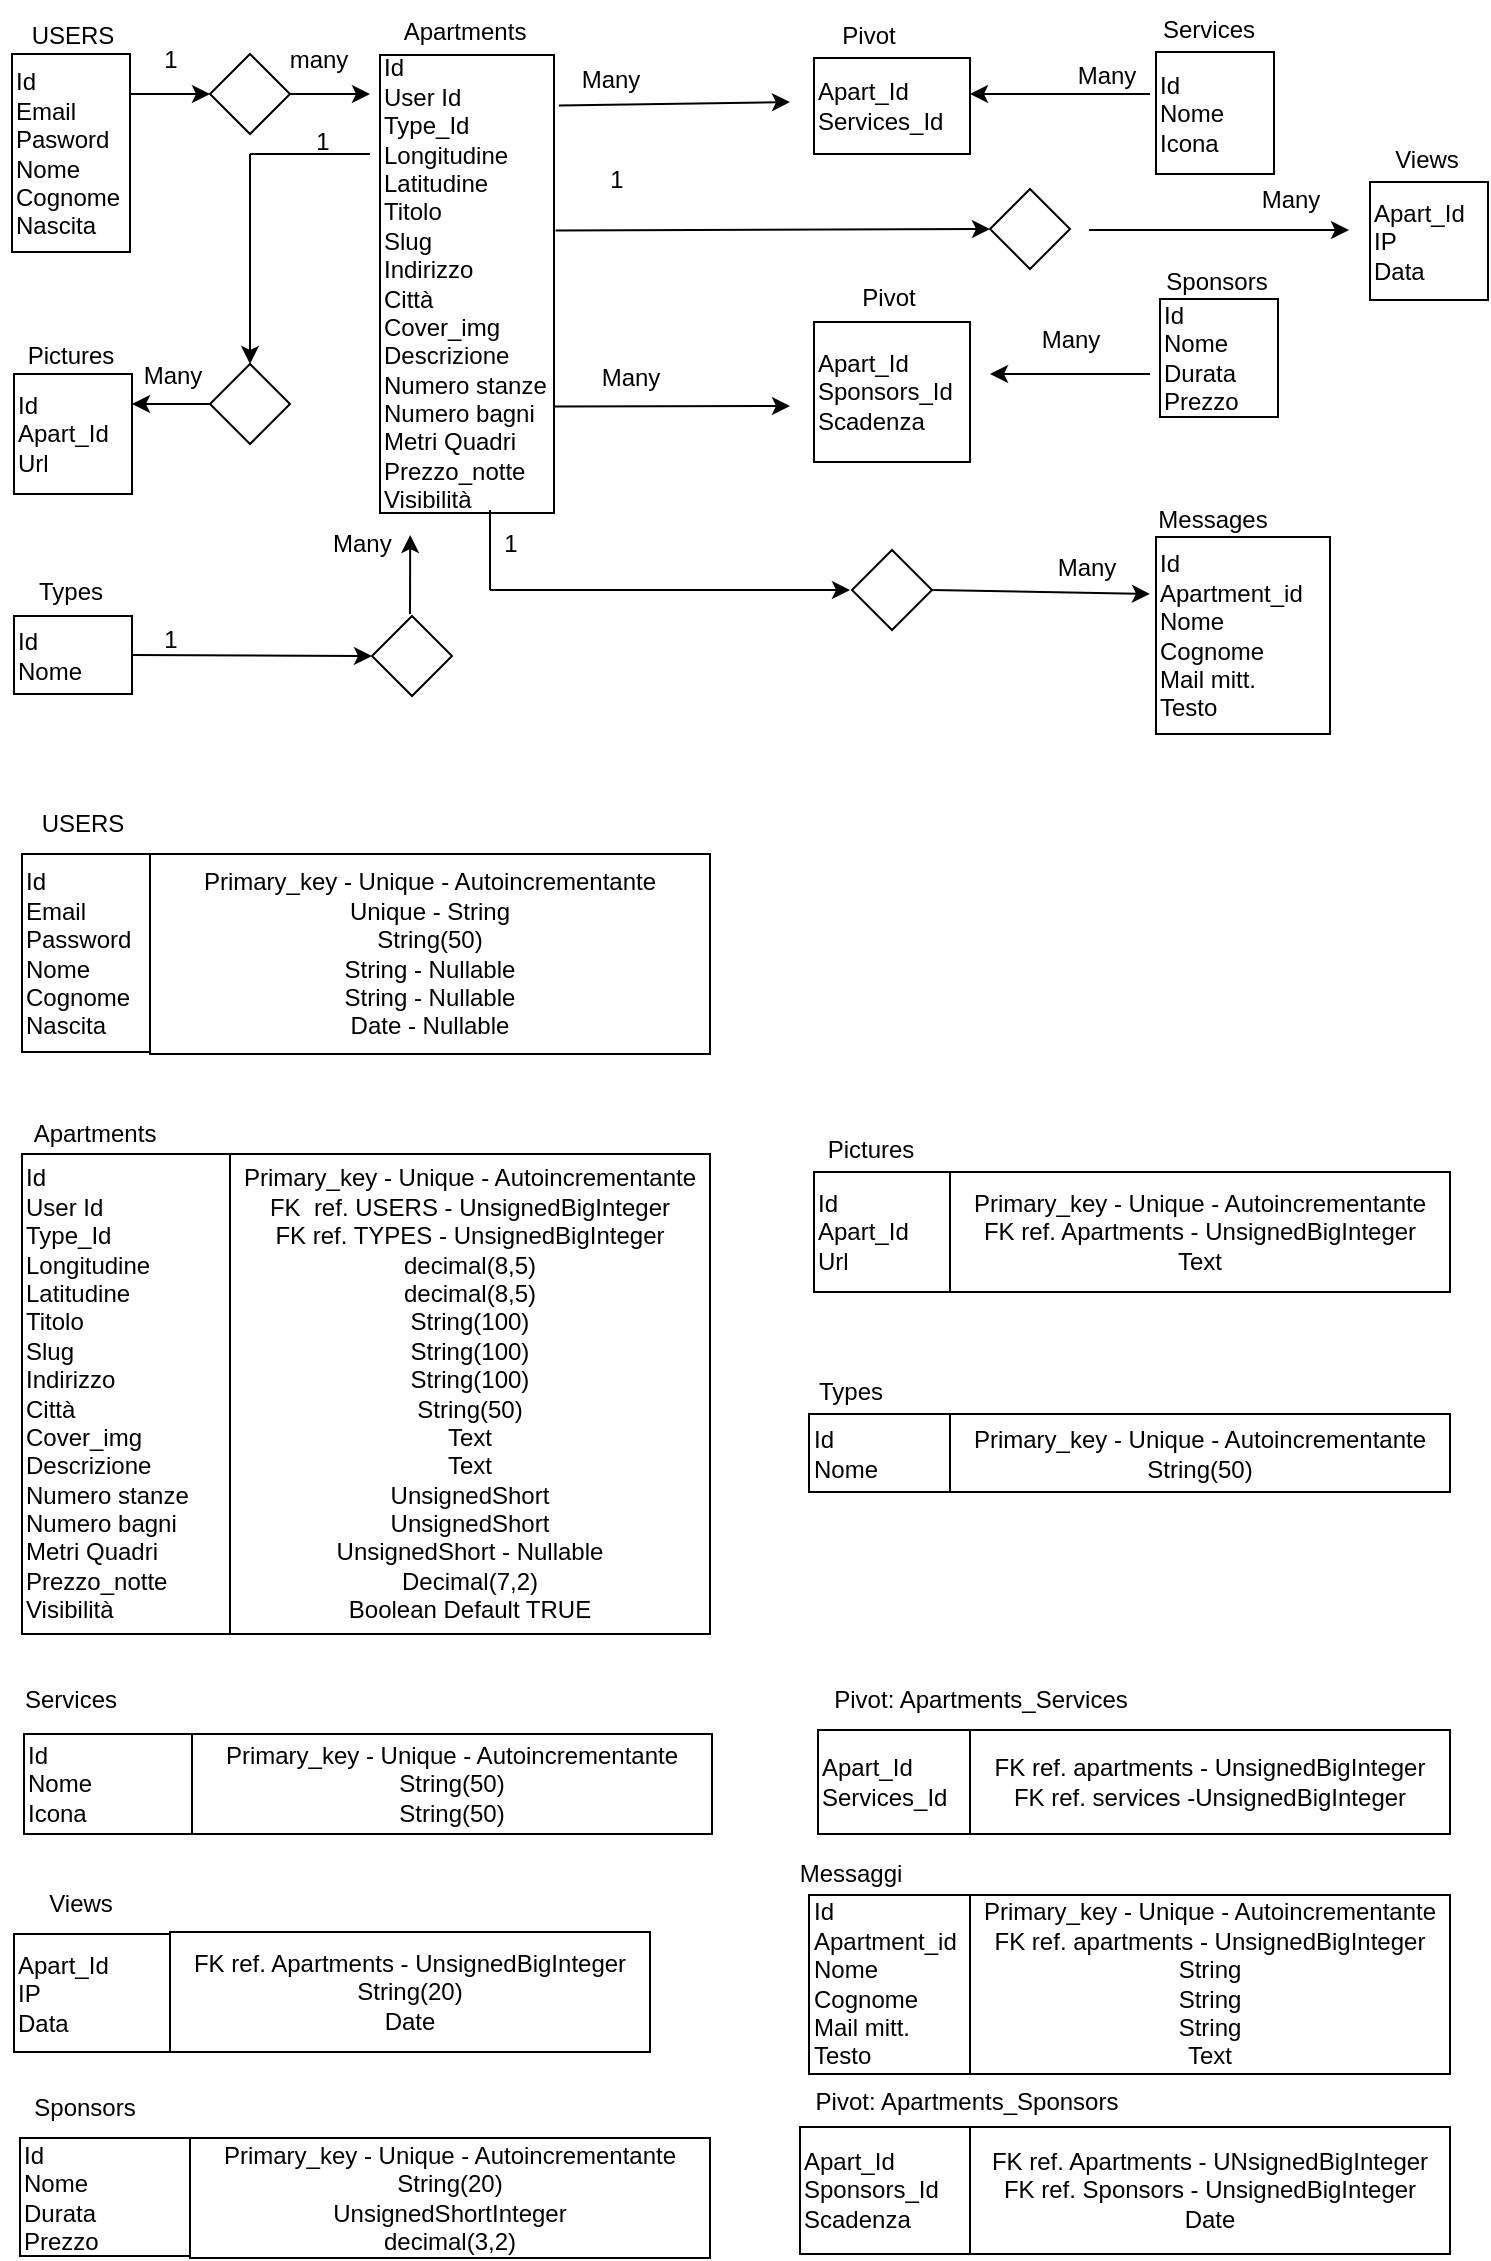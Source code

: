 <mxfile>
    <diagram name="Pagina-1" id="q5YquP0Xvr3gidAfF8Oq">
        <mxGraphModel dx="1002" dy="424" grid="1" gridSize="10" guides="1" tooltips="1" connect="1" arrows="1" fold="1" page="1" pageScale="1" pageWidth="827" pageHeight="1169" math="0" shadow="0">
            <root>
                <mxCell id="0"/>
                <mxCell id="1" parent="0"/>
                <mxCell id="GioQaZbRqYSbcylebcac-2" value="USERS" style="text;html=1;align=center;verticalAlign=middle;resizable=0;points=[];autosize=1;strokeColor=none;fillColor=none;labelBackgroundColor=none;" parent="1" vertex="1">
                    <mxGeometry x="41" y="16" width="60" height="30" as="geometry"/>
                </mxCell>
                <mxCell id="GioQaZbRqYSbcylebcac-4" value="Id&lt;br&gt;Email&lt;br&gt;Pasword&lt;br&gt;Nome&lt;br&gt;Cognome&lt;br&gt;Nascita" style="rounded=0;whiteSpace=wrap;html=1;align=left;labelBackgroundColor=none;" parent="1" vertex="1">
                    <mxGeometry x="41" y="40" width="59" height="99" as="geometry"/>
                </mxCell>
                <mxCell id="GioQaZbRqYSbcylebcac-5" value="Apartments&lt;br&gt;" style="text;html=1;align=center;verticalAlign=middle;resizable=0;points=[];autosize=1;strokeColor=none;fillColor=none;labelBackgroundColor=none;" parent="1" vertex="1">
                    <mxGeometry x="227" y="14" width="80" height="30" as="geometry"/>
                </mxCell>
                <mxCell id="GioQaZbRqYSbcylebcac-6" value="Id&lt;br&gt;User Id&lt;br&gt;Type_Id&lt;br&gt;Longitudine&lt;br&gt;Latitudine&lt;br&gt;Titolo&lt;br&gt;Slug&lt;br&gt;Indirizzo&lt;br&gt;Città&lt;br&gt;Cover_img&lt;br&gt;Descrizione&lt;br&gt;Numero stanze&lt;br&gt;Numero bagni&lt;br&gt;Metri Quadri&lt;br&gt;Prezzo_notte&lt;br&gt;Visibilità" style="rounded=0;whiteSpace=wrap;html=1;labelBackgroundColor=none;align=left;" parent="1" vertex="1">
                    <mxGeometry x="225" y="40.5" width="87" height="229" as="geometry"/>
                </mxCell>
                <mxCell id="GioQaZbRqYSbcylebcac-7" value="" style="rhombus;whiteSpace=wrap;html=1;labelBackgroundColor=none;" parent="1" vertex="1">
                    <mxGeometry x="140" y="40" width="40" height="40" as="geometry"/>
                </mxCell>
                <mxCell id="GioQaZbRqYSbcylebcac-18" value="" style="endArrow=classic;html=1;rounded=0;entryX=0;entryY=0.5;entryDx=0;entryDy=0;" parent="1" target="GioQaZbRqYSbcylebcac-7" edge="1">
                    <mxGeometry width="50" height="50" relative="1" as="geometry">
                        <mxPoint x="100" y="60" as="sourcePoint"/>
                        <mxPoint x="440" y="210" as="targetPoint"/>
                    </mxGeometry>
                </mxCell>
                <mxCell id="GioQaZbRqYSbcylebcac-19" value="" style="endArrow=classic;html=1;rounded=0;exitX=1;exitY=0.5;exitDx=0;exitDy=0;" parent="1" source="GioQaZbRqYSbcylebcac-7" edge="1">
                    <mxGeometry width="50" height="50" relative="1" as="geometry">
                        <mxPoint x="190" y="70" as="sourcePoint"/>
                        <mxPoint x="220" y="60" as="targetPoint"/>
                    </mxGeometry>
                </mxCell>
                <mxCell id="GioQaZbRqYSbcylebcac-20" value="1" style="text;html=1;align=center;verticalAlign=middle;resizable=0;points=[];autosize=1;strokeColor=none;fillColor=none;" parent="1" vertex="1">
                    <mxGeometry x="105" y="28" width="30" height="30" as="geometry"/>
                </mxCell>
                <mxCell id="GioQaZbRqYSbcylebcac-21" value="many" style="text;html=1;align=center;verticalAlign=middle;resizable=0;points=[];autosize=1;strokeColor=none;fillColor=none;" parent="1" vertex="1">
                    <mxGeometry x="169" y="28" width="50" height="30" as="geometry"/>
                </mxCell>
                <mxCell id="GioQaZbRqYSbcylebcac-22" value="Id&lt;br&gt;Apart_Id&lt;br&gt;Url" style="rounded=0;whiteSpace=wrap;html=1;align=left;labelBackgroundColor=none;" parent="1" vertex="1">
                    <mxGeometry x="42" y="200" width="59" height="60" as="geometry"/>
                </mxCell>
                <mxCell id="GioQaZbRqYSbcylebcac-23" value="Pictures" style="text;html=1;align=center;verticalAlign=middle;resizable=0;points=[];autosize=1;strokeColor=none;fillColor=none;" parent="1" vertex="1">
                    <mxGeometry x="35" y="176" width="70" height="30" as="geometry"/>
                </mxCell>
                <mxCell id="GioQaZbRqYSbcylebcac-25" value="" style="rhombus;whiteSpace=wrap;html=1;labelBackgroundColor=none;" parent="1" vertex="1">
                    <mxGeometry x="140" y="195" width="40" height="40" as="geometry"/>
                </mxCell>
                <mxCell id="GioQaZbRqYSbcylebcac-26" value="" style="endArrow=classic;html=1;rounded=0;entryX=0.5;entryY=0;entryDx=0;entryDy=0;" parent="1" target="GioQaZbRqYSbcylebcac-25" edge="1">
                    <mxGeometry width="50" height="50" relative="1" as="geometry">
                        <mxPoint x="160" y="90" as="sourcePoint"/>
                        <mxPoint x="440" y="260" as="targetPoint"/>
                    </mxGeometry>
                </mxCell>
                <mxCell id="GioQaZbRqYSbcylebcac-27" value="" style="endArrow=none;html=1;rounded=0;" parent="1" edge="1">
                    <mxGeometry width="50" height="50" relative="1" as="geometry">
                        <mxPoint x="220" y="90" as="sourcePoint"/>
                        <mxPoint x="160" y="90" as="targetPoint"/>
                    </mxGeometry>
                </mxCell>
                <mxCell id="GioQaZbRqYSbcylebcac-29" value="1" style="text;html=1;align=center;verticalAlign=middle;resizable=0;points=[];autosize=1;strokeColor=none;fillColor=none;" parent="1" vertex="1">
                    <mxGeometry x="181" y="69" width="30" height="30" as="geometry"/>
                </mxCell>
                <mxCell id="GioQaZbRqYSbcylebcac-31" value="Id&lt;br&gt;Nome" style="rounded=0;whiteSpace=wrap;html=1;align=left;labelBackgroundColor=none;" parent="1" vertex="1">
                    <mxGeometry x="42" y="321" width="59" height="39" as="geometry"/>
                </mxCell>
                <mxCell id="GioQaZbRqYSbcylebcac-32" value="Types" style="text;html=1;align=center;verticalAlign=middle;resizable=0;points=[];autosize=1;strokeColor=none;fillColor=none;" parent="1" vertex="1">
                    <mxGeometry x="40" y="294" width="60" height="30" as="geometry"/>
                </mxCell>
                <mxCell id="GioQaZbRqYSbcylebcac-33" value="" style="rhombus;whiteSpace=wrap;html=1;labelBackgroundColor=none;" parent="1" vertex="1">
                    <mxGeometry x="221" y="321" width="40" height="40" as="geometry"/>
                </mxCell>
                <mxCell id="GioQaZbRqYSbcylebcac-34" value="" style="endArrow=classic;html=1;rounded=0;exitX=1;exitY=0.5;exitDx=0;exitDy=0;entryX=0;entryY=0.5;entryDx=0;entryDy=0;" parent="1" source="GioQaZbRqYSbcylebcac-31" target="GioQaZbRqYSbcylebcac-33" edge="1">
                    <mxGeometry width="50" height="50" relative="1" as="geometry">
                        <mxPoint x="390" y="310" as="sourcePoint"/>
                        <mxPoint x="440" y="260" as="targetPoint"/>
                    </mxGeometry>
                </mxCell>
                <mxCell id="GioQaZbRqYSbcylebcac-35" value="" style="endArrow=classic;html=1;rounded=0;entryX=0.86;entryY=0.367;entryDx=0;entryDy=0;entryPerimeter=0;" parent="1" target="GioQaZbRqYSbcylebcac-37" edge="1">
                    <mxGeometry width="50" height="50" relative="1" as="geometry">
                        <mxPoint x="240" y="320" as="sourcePoint"/>
                        <mxPoint x="240" y="220" as="targetPoint"/>
                    </mxGeometry>
                </mxCell>
                <mxCell id="GioQaZbRqYSbcylebcac-36" value="1" style="text;html=1;align=center;verticalAlign=middle;resizable=0;points=[];autosize=1;strokeColor=none;fillColor=none;" parent="1" vertex="1">
                    <mxGeometry x="105" y="318" width="30" height="30" as="geometry"/>
                </mxCell>
                <mxCell id="GioQaZbRqYSbcylebcac-37" value="Many&amp;nbsp;&amp;nbsp;" style="text;html=1;align=center;verticalAlign=middle;resizable=0;points=[];autosize=1;strokeColor=none;fillColor=none;" parent="1" vertex="1">
                    <mxGeometry x="188.5" y="269.5" width="60" height="30" as="geometry"/>
                </mxCell>
                <mxCell id="GioQaZbRqYSbcylebcac-39" value="" style="endArrow=classic;html=1;rounded=0;exitX=0;exitY=0.5;exitDx=0;exitDy=0;entryX=1;entryY=0.25;entryDx=0;entryDy=0;" parent="1" source="GioQaZbRqYSbcylebcac-25" target="GioQaZbRqYSbcylebcac-22" edge="1">
                    <mxGeometry width="50" height="50" relative="1" as="geometry">
                        <mxPoint x="140" y="213" as="sourcePoint"/>
                        <mxPoint x="130.114" y="184" as="targetPoint"/>
                    </mxGeometry>
                </mxCell>
                <mxCell id="GioQaZbRqYSbcylebcac-41" value="Many" style="text;html=1;align=center;verticalAlign=middle;resizable=0;points=[];autosize=1;strokeColor=none;fillColor=none;" parent="1" vertex="1">
                    <mxGeometry x="96" y="186" width="50" height="30" as="geometry"/>
                </mxCell>
                <mxCell id="GioQaZbRqYSbcylebcac-42" value="Id&lt;br&gt;Nome&lt;br&gt;Durata&lt;br&gt;Prezzo" style="rounded=0;whiteSpace=wrap;html=1;align=left;labelBackgroundColor=none;" parent="1" vertex="1">
                    <mxGeometry x="615" y="162.5" width="59" height="59" as="geometry"/>
                </mxCell>
                <mxCell id="GioQaZbRqYSbcylebcac-43" value="Sponsors" style="text;html=1;align=center;verticalAlign=middle;resizable=0;points=[];autosize=1;strokeColor=none;fillColor=none;" parent="1" vertex="1">
                    <mxGeometry x="607.5" y="139" width="70" height="30" as="geometry"/>
                </mxCell>
                <mxCell id="6-6DaaboKv-emwVmOZge-1" value="Id&lt;br&gt;Nome&lt;br&gt;Icona&lt;br&gt;" style="rounded=0;whiteSpace=wrap;html=1;align=left;labelBackgroundColor=none;" parent="1" vertex="1">
                    <mxGeometry x="613" y="39" width="59" height="61" as="geometry"/>
                </mxCell>
                <mxCell id="6-6DaaboKv-emwVmOZge-2" value="Services" style="text;html=1;align=center;verticalAlign=middle;resizable=0;points=[];autosize=1;strokeColor=none;fillColor=none;" parent="1" vertex="1">
                    <mxGeometry x="604" y="13" width="70" height="30" as="geometry"/>
                </mxCell>
                <mxCell id="6-6DaaboKv-emwVmOZge-3" value="Apart_Id&lt;br&gt;Services_Id" style="rounded=0;whiteSpace=wrap;html=1;align=left;labelBackgroundColor=none;" parent="1" vertex="1">
                    <mxGeometry x="442" y="42" width="78" height="48" as="geometry"/>
                </mxCell>
                <mxCell id="6-6DaaboKv-emwVmOZge-4" value="Pivot" style="text;html=1;align=center;verticalAlign=middle;resizable=0;points=[];autosize=1;strokeColor=none;fillColor=none;" parent="1" vertex="1">
                    <mxGeometry x="444" y="16" width="50" height="30" as="geometry"/>
                </mxCell>
                <mxCell id="6-6DaaboKv-emwVmOZge-5" value="" style="endArrow=classic;html=1;rounded=0;exitX=1.028;exitY=0.11;exitDx=0;exitDy=0;exitPerimeter=0;" parent="1" source="GioQaZbRqYSbcylebcac-6" edge="1">
                    <mxGeometry width="50" height="50" relative="1" as="geometry">
                        <mxPoint x="390" y="280" as="sourcePoint"/>
                        <mxPoint x="430" y="64" as="targetPoint"/>
                    </mxGeometry>
                </mxCell>
                <mxCell id="6-6DaaboKv-emwVmOZge-6" value="" style="endArrow=classic;html=1;rounded=0;" parent="1" edge="1">
                    <mxGeometry width="50" height="50" relative="1" as="geometry">
                        <mxPoint x="610" y="60" as="sourcePoint"/>
                        <mxPoint x="520" y="60" as="targetPoint"/>
                        <Array as="points">
                            <mxPoint x="530" y="60"/>
                        </Array>
                    </mxGeometry>
                </mxCell>
                <mxCell id="6-6DaaboKv-emwVmOZge-8" value="Many" style="text;html=1;align=center;verticalAlign=middle;resizable=0;points=[];autosize=1;strokeColor=none;fillColor=none;" parent="1" vertex="1">
                    <mxGeometry x="315" y="38" width="50" height="30" as="geometry"/>
                </mxCell>
                <mxCell id="6-6DaaboKv-emwVmOZge-9" value="Many" style="text;html=1;align=center;verticalAlign=middle;resizable=0;points=[];autosize=1;strokeColor=none;fillColor=none;" parent="1" vertex="1">
                    <mxGeometry x="563" y="36" width="50" height="30" as="geometry"/>
                </mxCell>
                <mxCell id="6-6DaaboKv-emwVmOZge-11" value="" style="rhombus;whiteSpace=wrap;html=1;labelBackgroundColor=none;" parent="1" vertex="1">
                    <mxGeometry x="461" y="288" width="40" height="40" as="geometry"/>
                </mxCell>
                <mxCell id="6-6DaaboKv-emwVmOZge-14" value="Id&lt;br&gt;Apartment_id&lt;br&gt;Nome&lt;br&gt;Cognome&lt;br&gt;Mail mitt.&lt;br&gt;Testo" style="rounded=0;whiteSpace=wrap;html=1;align=left;labelBackgroundColor=none;" parent="1" vertex="1">
                    <mxGeometry x="613" y="281.5" width="87" height="98.5" as="geometry"/>
                </mxCell>
                <mxCell id="6-6DaaboKv-emwVmOZge-15" value="Messages" style="text;html=1;align=center;verticalAlign=middle;resizable=0;points=[];autosize=1;strokeColor=none;fillColor=none;" parent="1" vertex="1">
                    <mxGeometry x="601" y="258" width="80" height="30" as="geometry"/>
                </mxCell>
                <mxCell id="6-6DaaboKv-emwVmOZge-16" value="" style="endArrow=classic;html=1;rounded=0;" parent="1" edge="1">
                    <mxGeometry width="50" height="50" relative="1" as="geometry">
                        <mxPoint x="280" y="308" as="sourcePoint"/>
                        <mxPoint x="460" y="308" as="targetPoint"/>
                    </mxGeometry>
                </mxCell>
                <mxCell id="6-6DaaboKv-emwVmOZge-17" value="" style="endArrow=none;html=1;rounded=0;" parent="1" edge="1">
                    <mxGeometry width="50" height="50" relative="1" as="geometry">
                        <mxPoint x="280" y="308" as="sourcePoint"/>
                        <mxPoint x="280" y="268" as="targetPoint"/>
                    </mxGeometry>
                </mxCell>
                <mxCell id="6-6DaaboKv-emwVmOZge-18" value="" style="endArrow=classic;html=1;rounded=0;exitX=1;exitY=0.5;exitDx=0;exitDy=0;" parent="1" source="6-6DaaboKv-emwVmOZge-11" edge="1">
                    <mxGeometry width="50" height="50" relative="1" as="geometry">
                        <mxPoint x="390" y="280" as="sourcePoint"/>
                        <mxPoint x="610" y="310" as="targetPoint"/>
                    </mxGeometry>
                </mxCell>
                <mxCell id="6-6DaaboKv-emwVmOZge-19" value="1" style="text;html=1;align=center;verticalAlign=middle;resizable=0;points=[];autosize=1;strokeColor=none;fillColor=none;" parent="1" vertex="1">
                    <mxGeometry x="275" y="270" width="30" height="30" as="geometry"/>
                </mxCell>
                <mxCell id="6-6DaaboKv-emwVmOZge-20" value="Many" style="text;html=1;align=center;verticalAlign=middle;resizable=0;points=[];autosize=1;strokeColor=none;fillColor=none;" parent="1" vertex="1">
                    <mxGeometry x="553" y="281.5" width="50" height="30" as="geometry"/>
                </mxCell>
                <mxCell id="6-6DaaboKv-emwVmOZge-22" value="Apart_Id&lt;br&gt;Sponsors_Id&lt;br&gt;Scadenza" style="rounded=0;whiteSpace=wrap;html=1;align=left;labelBackgroundColor=none;" parent="1" vertex="1">
                    <mxGeometry x="442" y="174" width="78" height="70" as="geometry"/>
                </mxCell>
                <mxCell id="6-6DaaboKv-emwVmOZge-23" value="Pivot&lt;br&gt;" style="text;html=1;align=center;verticalAlign=middle;resizable=0;points=[];autosize=1;strokeColor=none;fillColor=none;" parent="1" vertex="1">
                    <mxGeometry x="454" y="147" width="50" height="30" as="geometry"/>
                </mxCell>
                <mxCell id="6-6DaaboKv-emwVmOZge-24" value="" style="endArrow=classic;html=1;rounded=0;exitX=1;exitY=0.75;exitDx=0;exitDy=0;" parent="1" edge="1">
                    <mxGeometry width="50" height="50" relative="1" as="geometry">
                        <mxPoint x="312" y="216.25" as="sourcePoint"/>
                        <mxPoint x="430" y="216" as="targetPoint"/>
                    </mxGeometry>
                </mxCell>
                <mxCell id="6-6DaaboKv-emwVmOZge-25" value="" style="endArrow=classic;html=1;rounded=0;" parent="1" edge="1">
                    <mxGeometry width="50" height="50" relative="1" as="geometry">
                        <mxPoint x="610" y="200" as="sourcePoint"/>
                        <mxPoint x="530" y="200" as="targetPoint"/>
                    </mxGeometry>
                </mxCell>
                <mxCell id="6-6DaaboKv-emwVmOZge-26" value="Many" style="text;html=1;align=center;verticalAlign=middle;resizable=0;points=[];autosize=1;strokeColor=none;fillColor=none;" parent="1" vertex="1">
                    <mxGeometry x="325" y="187" width="50" height="30" as="geometry"/>
                </mxCell>
                <mxCell id="6-6DaaboKv-emwVmOZge-27" value="Many" style="text;html=1;align=center;verticalAlign=middle;resizable=0;points=[];autosize=1;strokeColor=none;fillColor=none;" parent="1" vertex="1">
                    <mxGeometry x="545" y="168" width="50" height="30" as="geometry"/>
                </mxCell>
                <mxCell id="6-6DaaboKv-emwVmOZge-28" value="Apart_Id&lt;br&gt;IP&lt;br&gt;Data" style="rounded=0;whiteSpace=wrap;html=1;align=left;labelBackgroundColor=none;" parent="1" vertex="1">
                    <mxGeometry x="720" y="104" width="59" height="59" as="geometry"/>
                </mxCell>
                <mxCell id="6-6DaaboKv-emwVmOZge-29" value="Views" style="text;html=1;align=center;verticalAlign=middle;resizable=0;points=[];autosize=1;strokeColor=none;fillColor=none;" parent="1" vertex="1">
                    <mxGeometry x="717.5" y="78" width="60" height="30" as="geometry"/>
                </mxCell>
                <mxCell id="6-6DaaboKv-emwVmOZge-30" value="" style="rhombus;whiteSpace=wrap;html=1;labelBackgroundColor=none;" parent="1" vertex="1">
                    <mxGeometry x="530" y="107.5" width="40" height="40" as="geometry"/>
                </mxCell>
                <mxCell id="6-6DaaboKv-emwVmOZge-31" value="" style="endArrow=classic;html=1;rounded=0;exitX=1.009;exitY=0.383;exitDx=0;exitDy=0;exitPerimeter=0;entryX=0;entryY=0.5;entryDx=0;entryDy=0;" parent="1" source="GioQaZbRqYSbcylebcac-6" target="6-6DaaboKv-emwVmOZge-30" edge="1">
                    <mxGeometry width="50" height="50" relative="1" as="geometry">
                        <mxPoint x="390" y="280" as="sourcePoint"/>
                        <mxPoint x="440" y="230" as="targetPoint"/>
                    </mxGeometry>
                </mxCell>
                <mxCell id="6-6DaaboKv-emwVmOZge-32" value="" style="endArrow=classic;html=1;rounded=0;" parent="1" edge="1">
                    <mxGeometry width="50" height="50" relative="1" as="geometry">
                        <mxPoint x="579.5" y="128" as="sourcePoint"/>
                        <mxPoint x="709.5" y="128" as="targetPoint"/>
                    </mxGeometry>
                </mxCell>
                <mxCell id="6-6DaaboKv-emwVmOZge-33" value="1&lt;br&gt;" style="text;html=1;align=center;verticalAlign=middle;resizable=0;points=[];autosize=1;strokeColor=none;fillColor=none;" parent="1" vertex="1">
                    <mxGeometry x="328" y="88" width="30" height="30" as="geometry"/>
                </mxCell>
                <mxCell id="6-6DaaboKv-emwVmOZge-34" value="Many" style="text;html=1;align=center;verticalAlign=middle;resizable=0;points=[];autosize=1;strokeColor=none;fillColor=none;" parent="1" vertex="1">
                    <mxGeometry x="655" y="98" width="50" height="30" as="geometry"/>
                </mxCell>
                <mxCell id="6-6DaaboKv-emwVmOZge-35" value="Id&lt;br&gt;Email&lt;br&gt;Password&lt;br&gt;Nome&lt;br&gt;Cognome&lt;br&gt;Nascita" style="rounded=0;whiteSpace=wrap;html=1;align=left;labelBackgroundColor=none;" parent="1" vertex="1">
                    <mxGeometry x="46" y="440" width="234" height="99" as="geometry"/>
                </mxCell>
                <mxCell id="6-6DaaboKv-emwVmOZge-36" value="USERS" style="text;html=1;align=center;verticalAlign=middle;resizable=0;points=[];autosize=1;strokeColor=none;fillColor=none;labelBackgroundColor=none;" parent="1" vertex="1">
                    <mxGeometry x="46" y="410" width="60" height="30" as="geometry"/>
                </mxCell>
                <mxCell id="6-6DaaboKv-emwVmOZge-37" value="Primary_key - Unique - Autoincrementante&lt;br&gt;Unique - String&lt;br&gt;String(50)&lt;br&gt;String - Nullable&lt;br&gt;String - Nullable&lt;br&gt;Date - Nullable" style="rounded=0;whiteSpace=wrap;html=1;" parent="1" vertex="1">
                    <mxGeometry x="110" y="440" width="280" height="100" as="geometry"/>
                </mxCell>
                <mxCell id="6-6DaaboKv-emwVmOZge-38" value="Id&lt;br&gt;User Id&lt;br&gt;Type_Id&lt;br&gt;Longitudine&lt;br&gt;Latitudine&lt;br&gt;Titolo&lt;br&gt;Slug&lt;br&gt;Indirizzo&lt;br&gt;Città&lt;br&gt;Cover_img&lt;br&gt;Descrizione&lt;br&gt;Numero stanze&lt;br&gt;Numero bagni&lt;br&gt;Metri Quadri&lt;br&gt;Prezzo_notte&lt;br&gt;Visibilità" style="rounded=0;whiteSpace=wrap;html=1;labelBackgroundColor=none;align=left;" parent="1" vertex="1">
                    <mxGeometry x="46" y="590" width="344" height="240" as="geometry"/>
                </mxCell>
                <mxCell id="6-6DaaboKv-emwVmOZge-39" value="&lt;br&gt;Apartments" style="text;html=1;align=center;verticalAlign=middle;resizable=0;points=[];autosize=1;strokeColor=none;fillColor=none;" parent="1" vertex="1">
                    <mxGeometry x="42" y="552" width="80" height="40" as="geometry"/>
                </mxCell>
                <mxCell id="6-6DaaboKv-emwVmOZge-40" value="Primary_key - Unique - Autoincrementante&lt;br&gt;FK&amp;nbsp; ref. USERS - UnsignedBigInteger&lt;br&gt;FK ref. TYPES - UnsignedBigInteger&lt;br&gt;decimal(8,5)&lt;br&gt;decimal(8,5)&lt;br&gt;String(100)&lt;br&gt;String(100)&lt;br&gt;String(100)&lt;br&gt;String(50)&lt;br&gt;Text&lt;br&gt;Text&lt;br&gt;UnsignedShort&lt;br&gt;UnsignedShort&lt;br&gt;UnsignedShort - Nullable&lt;br&gt;Decimal(7,2)&lt;br&gt;Boolean Default TRUE" style="rounded=0;whiteSpace=wrap;html=1;" parent="1" vertex="1">
                    <mxGeometry x="150" y="590" width="240" height="240" as="geometry"/>
                </mxCell>
                <mxCell id="6-6DaaboKv-emwVmOZge-41" value="Id&lt;br&gt;Apart_Id&lt;br&gt;Url" style="rounded=0;whiteSpace=wrap;html=1;align=left;labelBackgroundColor=none;" parent="1" vertex="1">
                    <mxGeometry x="442" y="599" width="315" height="60" as="geometry"/>
                </mxCell>
                <mxCell id="6-6DaaboKv-emwVmOZge-42" value="Pictures" style="text;html=1;align=center;verticalAlign=middle;resizable=0;points=[];autosize=1;strokeColor=none;fillColor=none;" parent="1" vertex="1">
                    <mxGeometry x="435" y="573" width="70" height="30" as="geometry"/>
                </mxCell>
                <mxCell id="6-6DaaboKv-emwVmOZge-43" value="Primary_key - Unique - Autoincrementante&lt;br&gt;FK ref. Apartments - UnsignedBigInteger&lt;br&gt;Text" style="rounded=0;whiteSpace=wrap;html=1;" parent="1" vertex="1">
                    <mxGeometry x="510" y="599" width="250" height="60" as="geometry"/>
                </mxCell>
                <mxCell id="6-6DaaboKv-emwVmOZge-44" value="Id&lt;br&gt;Nome" style="rounded=0;whiteSpace=wrap;html=1;align=left;labelBackgroundColor=none;" parent="1" vertex="1">
                    <mxGeometry x="439.5" y="720" width="320.5" height="39" as="geometry"/>
                </mxCell>
                <mxCell id="6-6DaaboKv-emwVmOZge-45" value="Types" style="text;html=1;align=center;verticalAlign=middle;resizable=0;points=[];autosize=1;strokeColor=none;fillColor=none;" parent="1" vertex="1">
                    <mxGeometry x="430" y="694" width="60" height="30" as="geometry"/>
                </mxCell>
                <mxCell id="6-6DaaboKv-emwVmOZge-46" value="Primary_key - Unique - Autoincrementante&lt;br&gt;String(50)" style="rounded=0;whiteSpace=wrap;html=1;" parent="1" vertex="1">
                    <mxGeometry x="510" y="720" width="250" height="39" as="geometry"/>
                </mxCell>
                <mxCell id="6-6DaaboKv-emwVmOZge-47" value="Id&lt;br&gt;Nome&lt;br&gt;Icona&lt;br&gt;" style="rounded=0;whiteSpace=wrap;html=1;align=left;labelBackgroundColor=none;" parent="1" vertex="1">
                    <mxGeometry x="47" y="880" width="343" height="50" as="geometry"/>
                </mxCell>
                <mxCell id="6-6DaaboKv-emwVmOZge-48" value="Services" style="text;html=1;align=center;verticalAlign=middle;resizable=0;points=[];autosize=1;strokeColor=none;fillColor=none;" parent="1" vertex="1">
                    <mxGeometry x="35" y="848" width="70" height="30" as="geometry"/>
                </mxCell>
                <mxCell id="6-6DaaboKv-emwVmOZge-49" value="Primary_key - Unique - Autoincrementante&lt;br&gt;String(50)&lt;br&gt;String(50)&lt;br&gt;" style="rounded=0;whiteSpace=wrap;html=1;" parent="1" vertex="1">
                    <mxGeometry x="131" y="880" width="260" height="50" as="geometry"/>
                </mxCell>
                <mxCell id="6-6DaaboKv-emwVmOZge-51" value="Apart_Id&lt;br&gt;IP&lt;br&gt;Data" style="rounded=0;whiteSpace=wrap;html=1;align=left;labelBackgroundColor=none;" parent="1" vertex="1">
                    <mxGeometry x="42" y="980" width="318" height="59" as="geometry"/>
                </mxCell>
                <mxCell id="6-6DaaboKv-emwVmOZge-53" value="Views&lt;br&gt;" style="text;html=1;align=center;verticalAlign=middle;resizable=0;points=[];autosize=1;strokeColor=none;fillColor=none;" parent="1" vertex="1">
                    <mxGeometry x="45" y="950" width="60" height="30" as="geometry"/>
                </mxCell>
                <mxCell id="6-6DaaboKv-emwVmOZge-54" value="FK ref. Apartments - UnsignedBigInteger&lt;br&gt;String(20)&lt;br&gt;Date" style="rounded=0;whiteSpace=wrap;html=1;" parent="1" vertex="1">
                    <mxGeometry x="120" y="979" width="240" height="60" as="geometry"/>
                </mxCell>
                <mxCell id="6-6DaaboKv-emwVmOZge-55" value="Id&lt;br&gt;Nome&lt;br&gt;Durata&lt;br&gt;Prezzo" style="rounded=0;whiteSpace=wrap;html=1;align=left;labelBackgroundColor=none;" parent="1" vertex="1">
                    <mxGeometry x="45" y="1082" width="344" height="59" as="geometry"/>
                </mxCell>
                <mxCell id="6-6DaaboKv-emwVmOZge-56" value="Sponsors" style="text;html=1;align=center;verticalAlign=middle;resizable=0;points=[];autosize=1;strokeColor=none;fillColor=none;" parent="1" vertex="1">
                    <mxGeometry x="42" y="1052" width="70" height="30" as="geometry"/>
                </mxCell>
                <mxCell id="6-6DaaboKv-emwVmOZge-57" value="Primary_key - Unique - Autoincrementante&lt;br&gt;String(20)&lt;br&gt;UnsignedShortInteger&lt;br&gt;decimal(3,2)" style="rounded=0;whiteSpace=wrap;html=1;" parent="1" vertex="1">
                    <mxGeometry x="130" y="1082" width="260" height="60" as="geometry"/>
                </mxCell>
                <mxCell id="6-6DaaboKv-emwVmOZge-58" value="Apart_Id&lt;br&gt;Services_Id" style="rounded=0;whiteSpace=wrap;html=1;align=left;labelBackgroundColor=none;" parent="1" vertex="1">
                    <mxGeometry x="444" y="878" width="316" height="52" as="geometry"/>
                </mxCell>
                <mxCell id="6-6DaaboKv-emwVmOZge-59" value="FK ref. apartments - UnsignedBigInteger&lt;br&gt;FK ref. services -UnsignedBigInteger" style="rounded=0;whiteSpace=wrap;html=1;" parent="1" vertex="1">
                    <mxGeometry x="520" y="878" width="240" height="52" as="geometry"/>
                </mxCell>
                <mxCell id="6-6DaaboKv-emwVmOZge-60" value="Pivot: Apartments_Services" style="text;html=1;align=center;verticalAlign=middle;resizable=0;points=[];autosize=1;strokeColor=none;fillColor=none;" parent="1" vertex="1">
                    <mxGeometry x="440" y="848" width="170" height="30" as="geometry"/>
                </mxCell>
                <mxCell id="6-6DaaboKv-emwVmOZge-61" value="Apart_Id&lt;br&gt;Sponsors_Id&lt;br&gt;Scadenza" style="rounded=0;whiteSpace=wrap;html=1;align=left;labelBackgroundColor=none;" parent="1" vertex="1">
                    <mxGeometry x="435" y="1076.5" width="325" height="63.5" as="geometry"/>
                </mxCell>
                <mxCell id="6-6DaaboKv-emwVmOZge-62" value="FK ref. Apartments - UNsignedBigInteger&lt;br&gt;FK ref. Sponsors - UnsignedBigInteger&lt;br&gt;Date" style="rounded=0;whiteSpace=wrap;html=1;" parent="1" vertex="1">
                    <mxGeometry x="520" y="1076.5" width="240" height="63.5" as="geometry"/>
                </mxCell>
                <mxCell id="6-6DaaboKv-emwVmOZge-63" value="Pivot: Apartments_Sponsors" style="text;html=1;align=center;verticalAlign=middle;resizable=0;points=[];autosize=1;strokeColor=none;fillColor=none;" parent="1" vertex="1">
                    <mxGeometry x="433" y="1049" width="170" height="30" as="geometry"/>
                </mxCell>
                <mxCell id="FJfdEPay2d8R0Mbw34t8-1" value="Id&lt;br&gt;Apartment_id&lt;br&gt;Nome&lt;br&gt;Cognome&lt;br&gt;Mail mitt.&lt;br&gt;Testo" style="rounded=0;whiteSpace=wrap;html=1;align=left;labelBackgroundColor=none;" parent="1" vertex="1">
                    <mxGeometry x="439.5" y="960.5" width="320.5" height="89.5" as="geometry"/>
                </mxCell>
                <mxCell id="FJfdEPay2d8R0Mbw34t8-2" value="Messaggi" style="text;html=1;align=center;verticalAlign=middle;resizable=0;points=[];autosize=1;strokeColor=none;fillColor=none;" parent="1" vertex="1">
                    <mxGeometry x="425" y="935" width="70" height="30" as="geometry"/>
                </mxCell>
                <mxCell id="FJfdEPay2d8R0Mbw34t8-3" value="Primary_key - Unique - Autoincrementante&lt;br&gt;FK ref. apartments - UnsignedBigInteger&lt;br&gt;String&lt;br&gt;String&lt;br&gt;String&lt;br&gt;Text" style="rounded=0;whiteSpace=wrap;html=1;" parent="1" vertex="1">
                    <mxGeometry x="520" y="960.5" width="240" height="89.5" as="geometry"/>
                </mxCell>
            </root>
        </mxGraphModel>
    </diagram>
</mxfile>